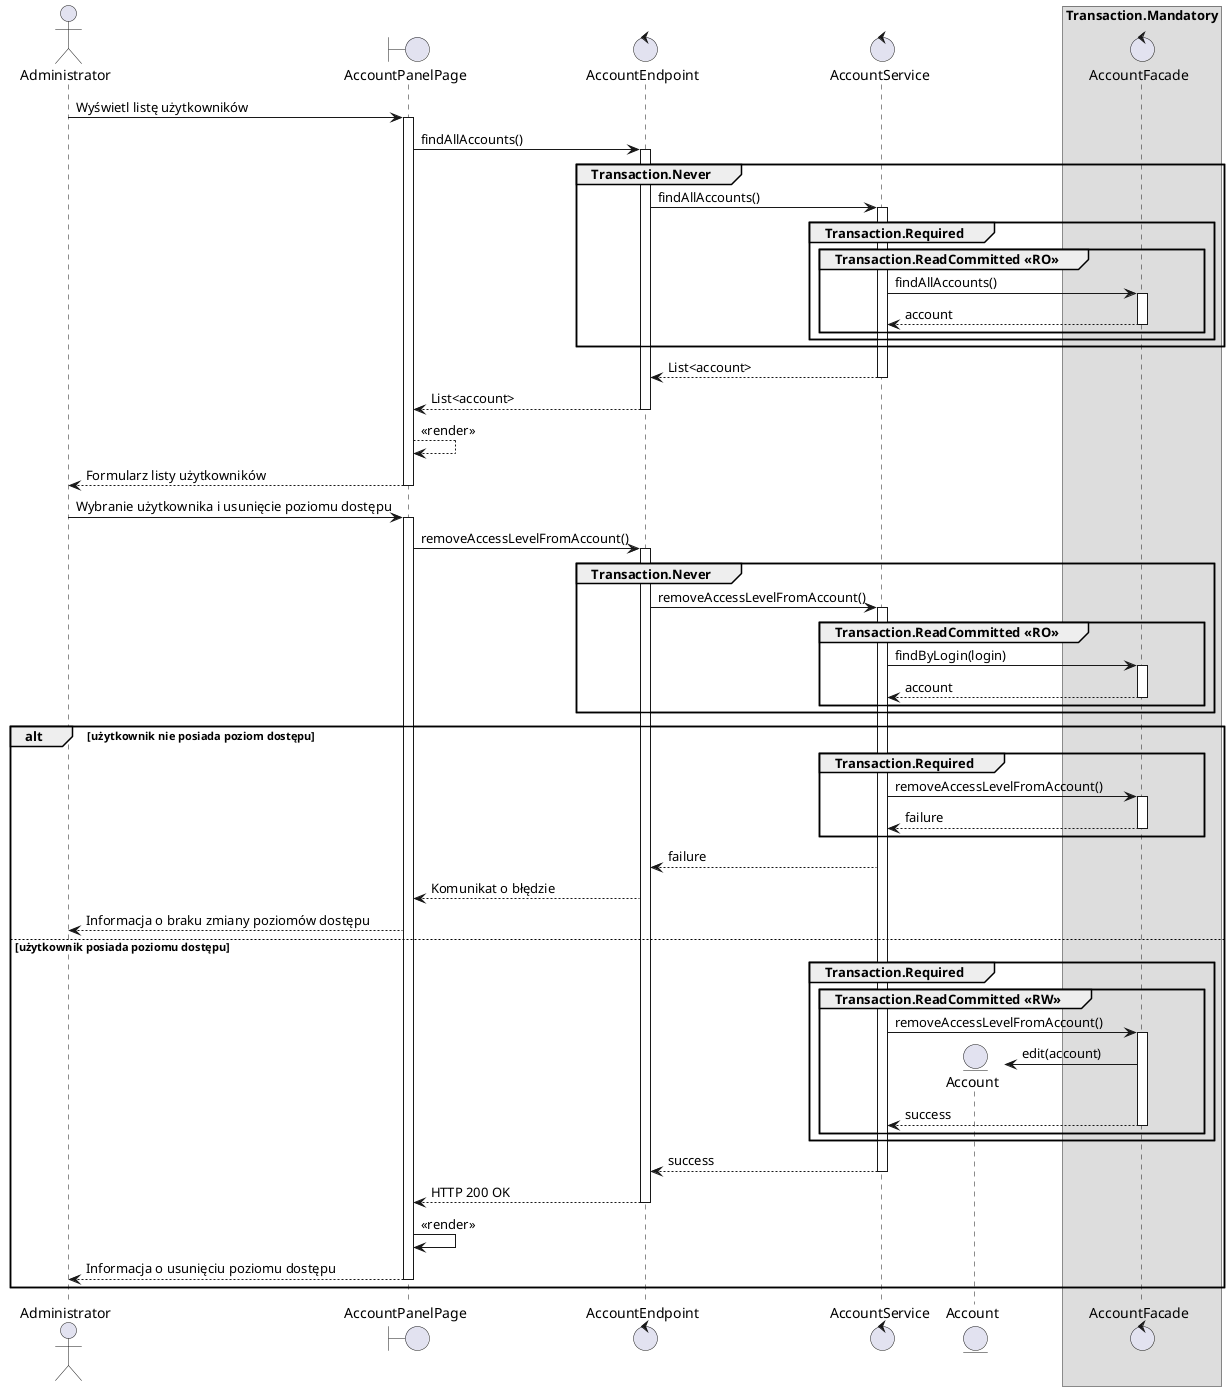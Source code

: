 @startuml MOK.6 - Odłącz poziom dostępu

actor Administrator as admin
boundary AccountPanelPage as gui
control AccountEndpoint as controller
control AccountService as service
control AccountFacade as facade
entity Account as account

skinparam backgroundcolor transparent
box Transaction.Mandatory 
    participant facade
end box

admin -> gui ++ : Wyświetl listę użytkowników
gui -> controller ++ :  findAllAccounts()
group Transaction.Never
    controller -> service ++ : findAllAccounts()
    group Transaction.Required
        group Transaction.ReadCommitted <<RO>>
            service -> facade ++ : findAllAccounts()
            return account
        end
    end
end
return List<account>
return List<account>
gui --> gui : <<render>>
return Formularz listy użytkowników

admin -> gui ++ : Wybranie użytkownika i usunięcie poziomu dostępu
gui -> controller ++ : removeAccessLevelFromAccount()

group Transaction.Never
    controller -> service ++ : removeAccessLevelFromAccount() 

    group Transaction.ReadCommitted <<RO>>
        service -> facade ++ : findByLogin(login)
        return account
    end
end

alt użytkownik nie posiada poziom dostępu
    group Transaction.Required
        service -> facade ++ : removeAccessLevelFromAccount()
        return failure
    end
    service --> controller : failure
    controller --> gui : Komunikat o błędzie
    gui --> admin : Informacja o braku zmiany poziomów dostępu
else użytkownik posiada poziomu dostępu
    group Transaction.Required
        group Transaction.ReadCommitted <<RW>>
            service -> facade ++ : removeAccessLevelFromAccount()
            facade -> account ** : edit(account)
        return success
        end
    end
    
return success
return HTTP 200 OK
gui -> gui : <<render>>
return Informacja o usunięciu poziomu dostępu
end

@enduml